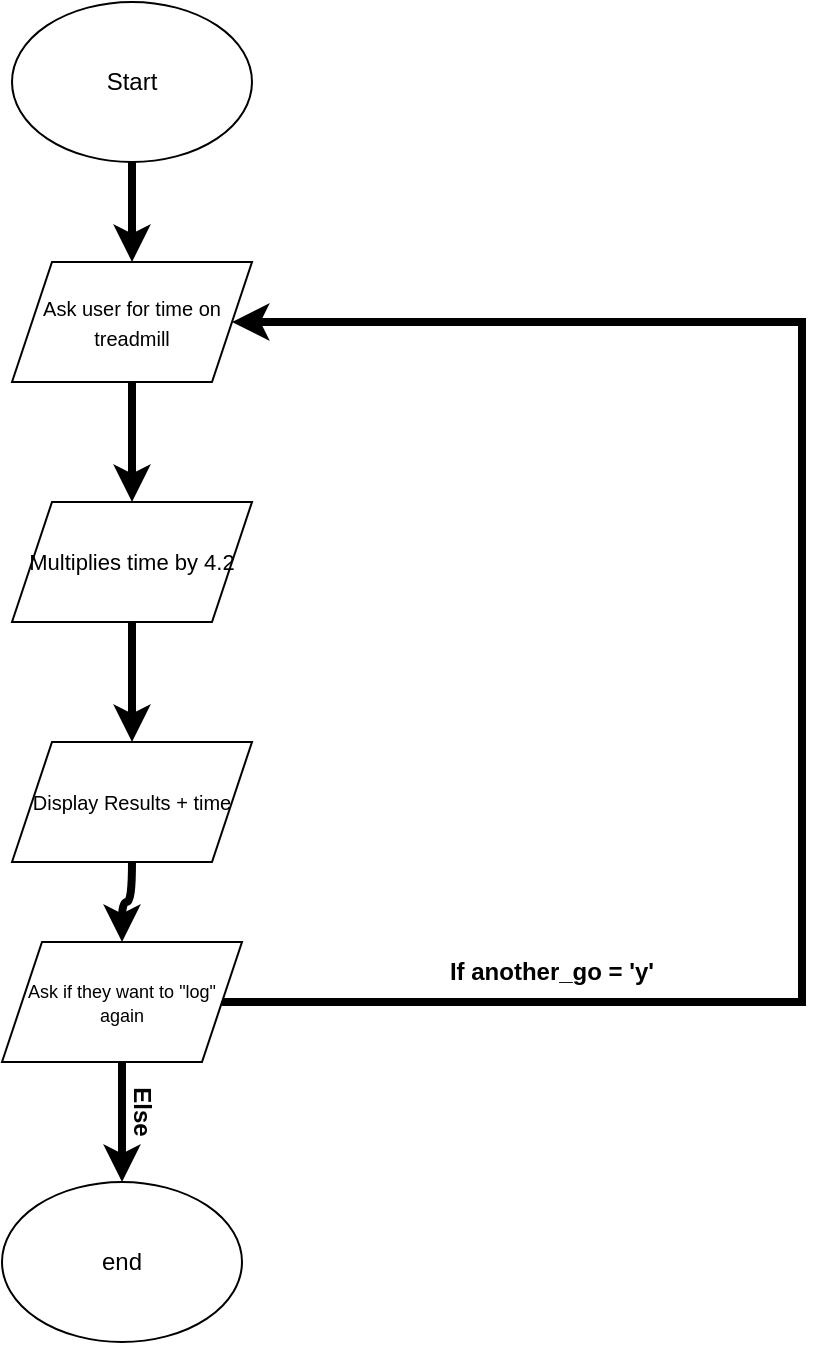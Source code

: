 <mxfile version="20.0.3" type="github"><diagram id="kAzU0P16ZaQDWuDQNTnk" name="Page-1"><mxGraphModel dx="1038" dy="579" grid="1" gridSize="10" guides="1" tooltips="1" connect="1" arrows="1" fold="1" page="1" pageScale="1" pageWidth="850" pageHeight="1100" math="0" shadow="0"><root><mxCell id="0"/><mxCell id="1" parent="0"/><mxCell id="vIfMYDdshCm3m-pC1fh7-11" value="" style="edgeStyle=orthogonalEdgeStyle;curved=1;rounded=0;orthogonalLoop=1;jettySize=auto;html=1;fontSize=12;strokeWidth=4;" edge="1" parent="1" source="vIfMYDdshCm3m-pC1fh7-1" target="vIfMYDdshCm3m-pC1fh7-2"><mxGeometry relative="1" as="geometry"/></mxCell><mxCell id="vIfMYDdshCm3m-pC1fh7-1" value="Start" style="ellipse;whiteSpace=wrap;html=1;" vertex="1" parent="1"><mxGeometry x="365" y="20" width="120" height="80" as="geometry"/></mxCell><mxCell id="vIfMYDdshCm3m-pC1fh7-7" value="" style="edgeStyle=orthogonalEdgeStyle;curved=1;rounded=0;orthogonalLoop=1;jettySize=auto;html=1;fontSize=9;strokeWidth=4;" edge="1" parent="1" source="vIfMYDdshCm3m-pC1fh7-2" target="vIfMYDdshCm3m-pC1fh7-3"><mxGeometry relative="1" as="geometry"/></mxCell><mxCell id="vIfMYDdshCm3m-pC1fh7-2" value="&lt;font style=&quot;font-size: 10px;&quot;&gt;Ask user for time on treadmill&lt;/font&gt;" style="shape=parallelogram;perimeter=parallelogramPerimeter;whiteSpace=wrap;html=1;fixedSize=1;" vertex="1" parent="1"><mxGeometry x="365" y="150" width="120" height="60" as="geometry"/></mxCell><mxCell id="vIfMYDdshCm3m-pC1fh7-8" value="" style="edgeStyle=orthogonalEdgeStyle;curved=1;rounded=0;orthogonalLoop=1;jettySize=auto;html=1;fontSize=9;strokeWidth=4;" edge="1" parent="1" source="vIfMYDdshCm3m-pC1fh7-3" target="vIfMYDdshCm3m-pC1fh7-4"><mxGeometry relative="1" as="geometry"/></mxCell><mxCell id="vIfMYDdshCm3m-pC1fh7-3" value="&lt;font style=&quot;font-size: 11px;&quot;&gt;Multiplies time by 4.2&lt;/font&gt;" style="shape=parallelogram;perimeter=parallelogramPerimeter;whiteSpace=wrap;html=1;fixedSize=1;" vertex="1" parent="1"><mxGeometry x="365" y="270" width="120" height="60" as="geometry"/></mxCell><mxCell id="vIfMYDdshCm3m-pC1fh7-9" value="" style="edgeStyle=orthogonalEdgeStyle;curved=1;rounded=0;orthogonalLoop=1;jettySize=auto;html=1;fontSize=9;strokeWidth=4;" edge="1" parent="1" source="vIfMYDdshCm3m-pC1fh7-4" target="vIfMYDdshCm3m-pC1fh7-5"><mxGeometry relative="1" as="geometry"/></mxCell><mxCell id="vIfMYDdshCm3m-pC1fh7-4" value="Display Results + time" style="shape=parallelogram;perimeter=parallelogramPerimeter;whiteSpace=wrap;html=1;fixedSize=1;fontSize=10;" vertex="1" parent="1"><mxGeometry x="365" y="390" width="120" height="60" as="geometry"/></mxCell><mxCell id="vIfMYDdshCm3m-pC1fh7-6" style="edgeStyle=orthogonalEdgeStyle;rounded=0;orthogonalLoop=1;jettySize=auto;html=1;fontSize=9;strokeWidth=4;" edge="1" parent="1" source="vIfMYDdshCm3m-pC1fh7-5" target="vIfMYDdshCm3m-pC1fh7-2"><mxGeometry relative="1" as="geometry"><mxPoint x="710" y="180" as="targetPoint"/><Array as="points"><mxPoint x="760" y="520"/><mxPoint x="760" y="180"/></Array></mxGeometry></mxCell><mxCell id="vIfMYDdshCm3m-pC1fh7-13" value="" style="edgeStyle=orthogonalEdgeStyle;curved=1;rounded=0;orthogonalLoop=1;jettySize=auto;html=1;fontSize=12;strokeWidth=4;" edge="1" parent="1" source="vIfMYDdshCm3m-pC1fh7-5" target="vIfMYDdshCm3m-pC1fh7-12"><mxGeometry relative="1" as="geometry"/></mxCell><mxCell id="vIfMYDdshCm3m-pC1fh7-5" value="&lt;font style=&quot;font-size: 9px;&quot;&gt;Ask if they want to &quot;log&quot; again&lt;/font&gt;" style="shape=parallelogram;perimeter=parallelogramPerimeter;whiteSpace=wrap;html=1;fixedSize=1;fontSize=10;" vertex="1" parent="1"><mxGeometry x="360" y="490" width="120" height="60" as="geometry"/></mxCell><mxCell id="vIfMYDdshCm3m-pC1fh7-10" value="&lt;font style=&quot;font-size: 12px;&quot;&gt;&lt;b&gt;If another_go = 'y'&lt;/b&gt;&lt;/font&gt;" style="text;html=1;strokeColor=none;fillColor=none;align=center;verticalAlign=middle;whiteSpace=wrap;rounded=0;fontSize=9;" vertex="1" parent="1"><mxGeometry x="570" y="490" width="130" height="30" as="geometry"/></mxCell><mxCell id="vIfMYDdshCm3m-pC1fh7-12" value="end" style="ellipse;whiteSpace=wrap;html=1;fontSize=12;" vertex="1" parent="1"><mxGeometry x="360" y="610" width="120" height="80" as="geometry"/></mxCell><mxCell id="vIfMYDdshCm3m-pC1fh7-14" value="&lt;b&gt;Else&lt;/b&gt;" style="text;html=1;strokeColor=none;fillColor=none;align=center;verticalAlign=middle;whiteSpace=wrap;rounded=0;fontSize=12;rotation=90;" vertex="1" parent="1"><mxGeometry x="400" y="560" width="60" height="30" as="geometry"/></mxCell></root></mxGraphModel></diagram></mxfile>